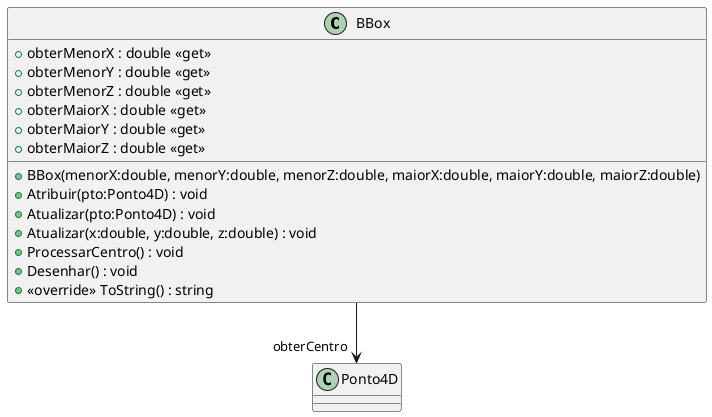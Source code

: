 @startuml
class BBox {
    + BBox(menorX:double, menorY:double, menorZ:double, maiorX:double, maiorY:double, maiorZ:double)
    + Atribuir(pto:Ponto4D) : void
    + Atualizar(pto:Ponto4D) : void
    + Atualizar(x:double, y:double, z:double) : void
    + ProcessarCentro() : void
    + Desenhar() : void
    + obterMenorX : double <<get>>
    + obterMenorY : double <<get>>
    + obterMenorZ : double <<get>>
    + obterMaiorX : double <<get>>
    + obterMaiorY : double <<get>>
    + obterMaiorZ : double <<get>>
    + <<override>> ToString() : string
}
BBox --> "obterCentro" Ponto4D
@enduml
